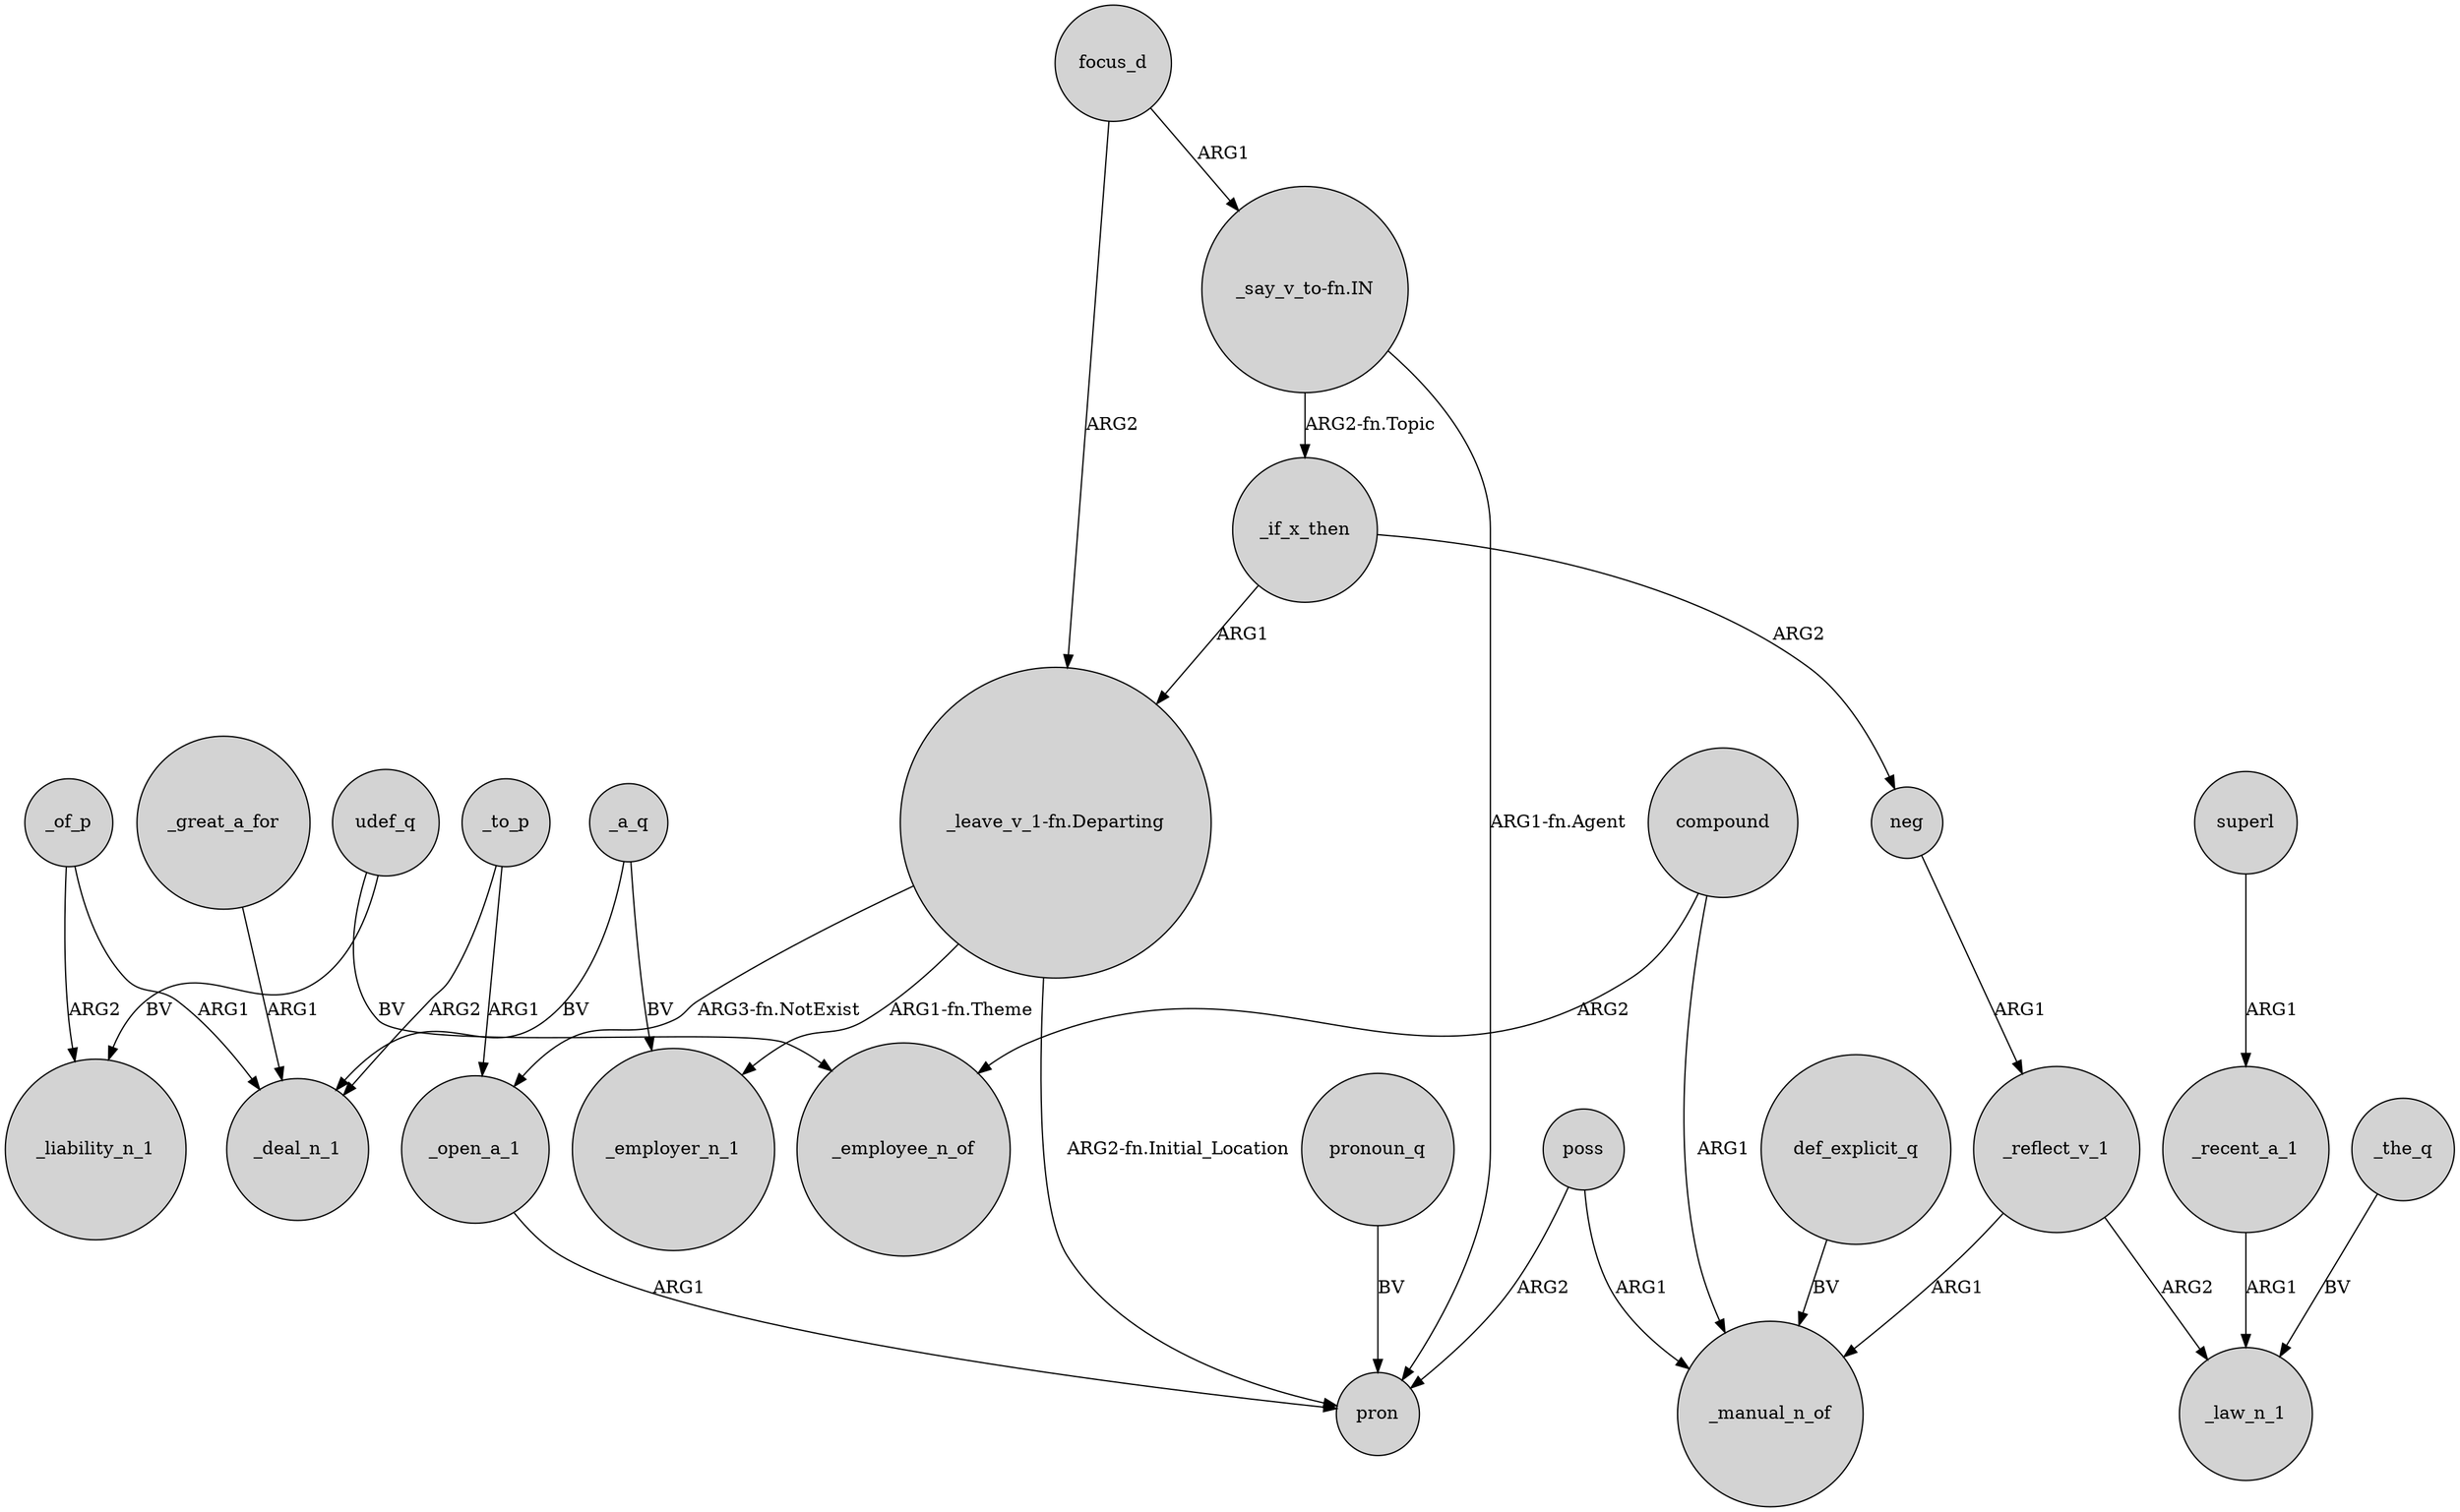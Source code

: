 digraph {
	node [shape=circle style=filled]
	udef_q -> _liability_n_1 [label=BV]
	_of_p -> _liability_n_1 [label=ARG2]
	poss -> _manual_n_of [label=ARG1]
	compound -> _manual_n_of [label=ARG1]
	"_say_v_to-fn.IN" -> _if_x_then [label="ARG2-fn.Topic"]
	poss -> pron [label=ARG2]
	udef_q -> _employee_n_of [label=BV]
	compound -> _employee_n_of [label=ARG2]
	_open_a_1 -> pron [label=ARG1]
	_a_q -> _employer_n_1 [label=BV]
	_a_q -> _deal_n_1 [label=BV]
	_if_x_then -> "_leave_v_1-fn.Departing" [label=ARG1]
	focus_d -> "_leave_v_1-fn.Departing" [label=ARG2]
	"_leave_v_1-fn.Departing" -> pron [label="ARG2-fn.Initial_Location"]
	superl -> _recent_a_1 [label=ARG1]
	_reflect_v_1 -> _manual_n_of [label=ARG1]
	_recent_a_1 -> _law_n_1 [label=ARG1]
	_if_x_then -> neg [label=ARG2]
	pronoun_q -> pron [label=BV]
	_to_p -> _open_a_1 [label=ARG1]
	_to_p -> _deal_n_1 [label=ARG2]
	_the_q -> _law_n_1 [label=BV]
	neg -> _reflect_v_1 [label=ARG1]
	_great_a_for -> _deal_n_1 [label=ARG1]
	_reflect_v_1 -> _law_n_1 [label=ARG2]
	_of_p -> _deal_n_1 [label=ARG1]
	"_say_v_to-fn.IN" -> pron [label="ARG1-fn.Agent"]
	"_leave_v_1-fn.Departing" -> _employer_n_1 [label="ARG1-fn.Theme"]
	def_explicit_q -> _manual_n_of [label=BV]
	focus_d -> "_say_v_to-fn.IN" [label=ARG1]
	"_leave_v_1-fn.Departing" -> _open_a_1 [label="ARG3-fn.NotExist"]
}
